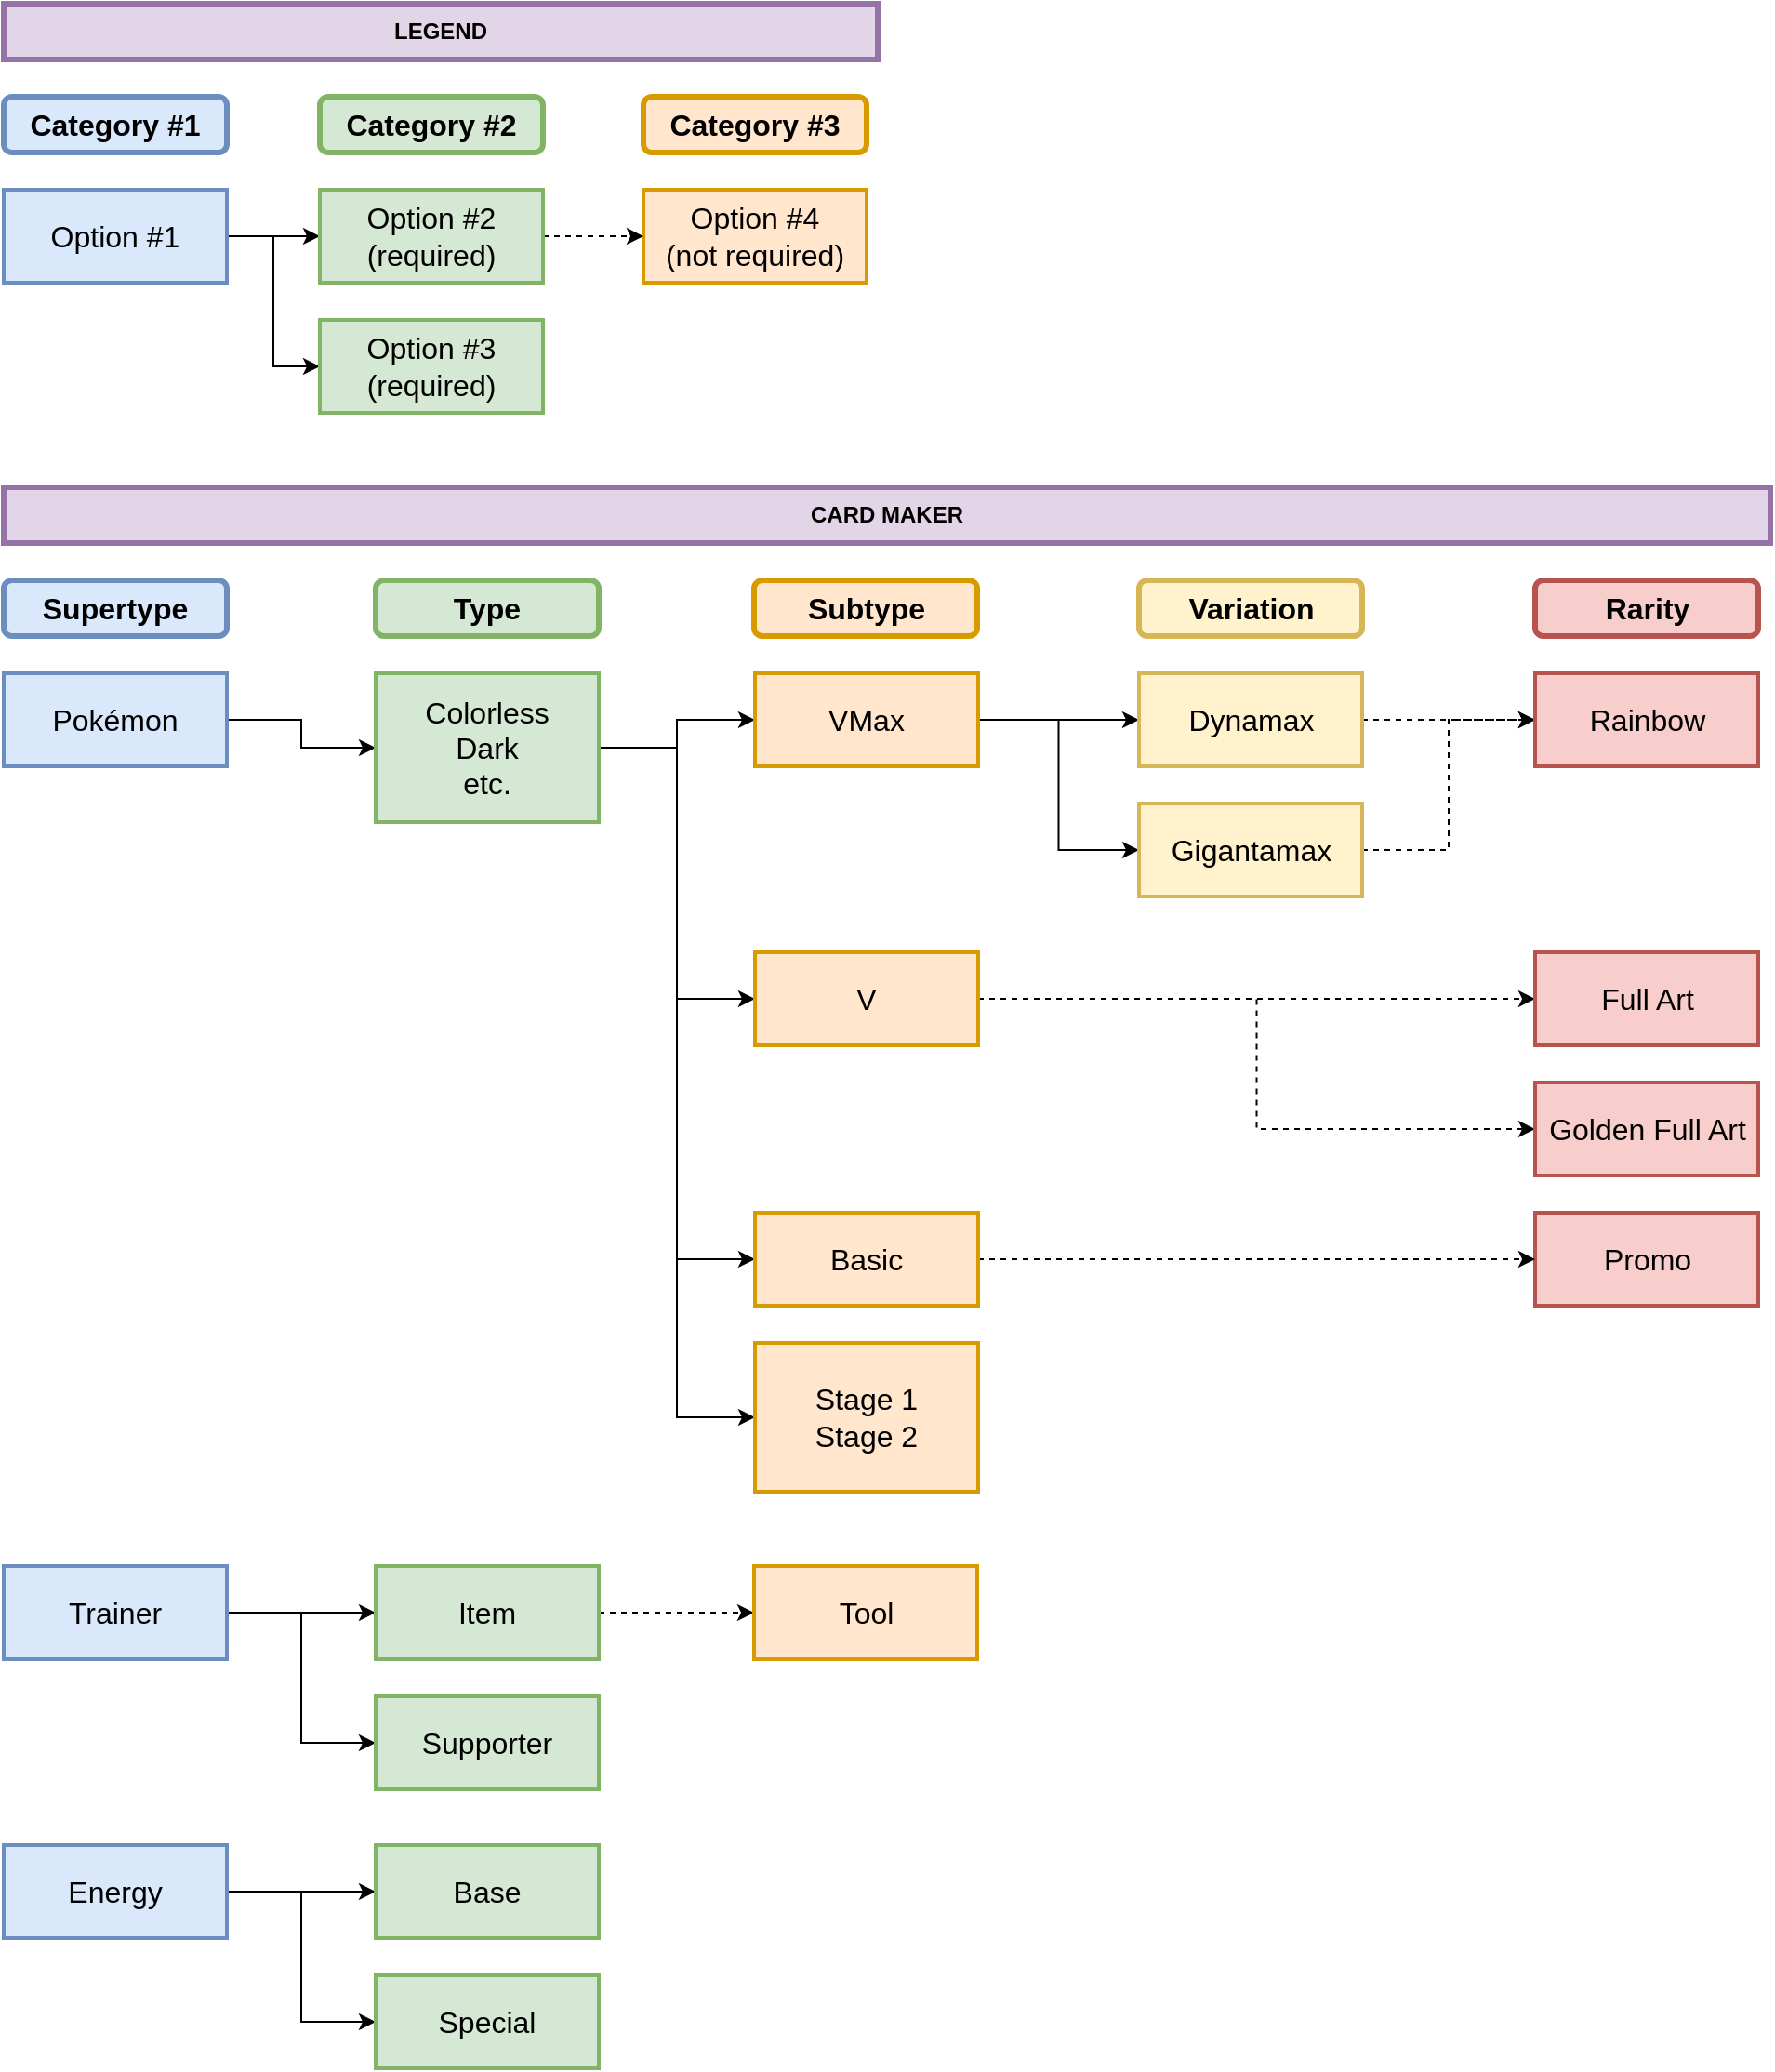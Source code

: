 <mxfile version="12.9.8" type="device"><diagram id="JXmVbYFFBvxb4UF1RCIq" name="Page-1"><mxGraphModel dx="1346" dy="877" grid="1" gridSize="10" guides="0" tooltips="1" connect="1" arrows="1" fold="1" page="1" pageScale="1" pageWidth="827" pageHeight="1169" math="0" shadow="0"><root><mxCell id="0"/><mxCell id="1" parent="0"/><mxCell id="v5wU_cb40lmyB2k2GXeG-25" style="edgeStyle=orthogonalEdgeStyle;rounded=0;orthogonalLoop=1;jettySize=auto;html=1;exitX=1;exitY=0.5;exitDx=0;exitDy=0;entryX=0;entryY=0.5;entryDx=0;entryDy=0;fontSize=16;" parent="1" source="v5wU_cb40lmyB2k2GXeG-1" target="v5wU_cb40lmyB2k2GXeG-21" edge="1"><mxGeometry relative="1" as="geometry"/></mxCell><mxCell id="v5wU_cb40lmyB2k2GXeG-26" style="edgeStyle=orthogonalEdgeStyle;rounded=0;orthogonalLoop=1;jettySize=auto;html=1;exitX=1;exitY=0.5;exitDx=0;exitDy=0;entryX=0;entryY=0.5;entryDx=0;entryDy=0;fontSize=16;" parent="1" source="v5wU_cb40lmyB2k2GXeG-1" target="v5wU_cb40lmyB2k2GXeG-22" edge="1"><mxGeometry relative="1" as="geometry"/></mxCell><mxCell id="v5wU_cb40lmyB2k2GXeG-1" value="Energy" style="rounded=0;whiteSpace=wrap;html=1;strokeWidth=2;fontSize=16;fillColor=#dae8fc;strokeColor=#6c8ebf;" parent="1" vertex="1"><mxGeometry x="10" y="1000" width="120" height="50" as="geometry"/></mxCell><mxCell id="v5wU_cb40lmyB2k2GXeG-3" value="Supertype" style="rounded=1;whiteSpace=wrap;html=1;strokeWidth=3;fontSize=16;fillColor=#dae8fc;strokeColor=#6c8ebf;fontStyle=1" parent="1" vertex="1"><mxGeometry x="10" y="320" width="120" height="30" as="geometry"/></mxCell><mxCell id="v5wU_cb40lmyB2k2GXeG-4" value="Type" style="rounded=1;whiteSpace=wrap;html=1;strokeWidth=3;fontSize=16;fillColor=#d5e8d4;strokeColor=#82b366;fontStyle=1" parent="1" vertex="1"><mxGeometry x="210" y="320" width="120" height="30" as="geometry"/></mxCell><mxCell id="v5wU_cb40lmyB2k2GXeG-6" value="Subtype" style="rounded=1;whiteSpace=wrap;html=1;strokeWidth=3;fontSize=16;fillColor=#ffe6cc;strokeColor=#d79b00;fontStyle=1" parent="1" vertex="1"><mxGeometry x="413.5" y="320" width="120" height="30" as="geometry"/></mxCell><mxCell id="v5wU_cb40lmyB2k2GXeG-7" value="Variation&lt;span style=&quot;color: rgba(0 , 0 , 0 , 0) ; font-family: monospace ; font-size: 0px ; white-space: nowrap&quot;&gt;%3CmxGraphModel%3E%3Croot%3E%3CmxCell%20id%3D%220%22%2F%3E%3CmxCell%20id%3D%221%22%20parent%3D%220%22%2F%3E%3CmxCell%20id%3D%222%22%20value%3D%22Stage%22%20style%3D%22rounded%3D1%3BwhiteSpace%3Dwrap%3Bhtml%3D1%3BstrokeWidth%3D2%3BfontSize%3D16%3B%22%20vertex%3D%221%22%20parent%3D%221%22%3E%3CmxGeometry%20x%3D%22620%22%20y%3D%2210%22%20width%3D%22120%22%20height%3D%2230%22%20as%3D%22geometry%22%2F%3E%3C%2FmxCell%3E%3C%2Froot%3E%3C%2FmxGraphModel%3E&lt;/span&gt;" style="rounded=1;whiteSpace=wrap;html=1;strokeWidth=3;fontSize=16;fillColor=#fff2cc;strokeColor=#d6b656;fontStyle=1" parent="1" vertex="1"><mxGeometry x="620.5" y="320" width="120" height="30" as="geometry"/></mxCell><mxCell id="v5wU_cb40lmyB2k2GXeG-10" value="Rarity" style="rounded=1;whiteSpace=wrap;html=1;strokeWidth=3;fontSize=16;fillColor=#f8cecc;strokeColor=#b85450;fontStyle=1" parent="1" vertex="1"><mxGeometry x="833.5" y="320" width="120" height="30" as="geometry"/></mxCell><mxCell id="v5wU_cb40lmyB2k2GXeG-18" style="edgeStyle=orthogonalEdgeStyle;rounded=0;orthogonalLoop=1;jettySize=auto;html=1;exitX=1;exitY=0.5;exitDx=0;exitDy=0;entryX=0;entryY=0.5;entryDx=0;entryDy=0;fontSize=16;" parent="1" source="v5wU_cb40lmyB2k2GXeG-12" target="v5wU_cb40lmyB2k2GXeG-14" edge="1"><mxGeometry relative="1" as="geometry"/></mxCell><mxCell id="v5wU_cb40lmyB2k2GXeG-12" value="Pokémon" style="rounded=0;whiteSpace=wrap;html=1;strokeWidth=2;fontSize=16;fillColor=#dae8fc;strokeColor=#6c8ebf;" parent="1" vertex="1"><mxGeometry x="10" y="370" width="120" height="50" as="geometry"/></mxCell><mxCell id="v5wU_cb40lmyB2k2GXeG-23" style="edgeStyle=orthogonalEdgeStyle;rounded=0;orthogonalLoop=1;jettySize=auto;html=1;exitX=1;exitY=0.5;exitDx=0;exitDy=0;entryX=0;entryY=0.5;entryDx=0;entryDy=0;fontSize=16;" parent="1" source="v5wU_cb40lmyB2k2GXeG-13" target="v5wU_cb40lmyB2k2GXeG-19" edge="1"><mxGeometry relative="1" as="geometry"/></mxCell><mxCell id="v5wU_cb40lmyB2k2GXeG-24" style="edgeStyle=orthogonalEdgeStyle;rounded=0;orthogonalLoop=1;jettySize=auto;html=1;exitX=1;exitY=0.5;exitDx=0;exitDy=0;entryX=0;entryY=0.5;entryDx=0;entryDy=0;fontSize=16;" parent="1" source="v5wU_cb40lmyB2k2GXeG-13" target="v5wU_cb40lmyB2k2GXeG-20" edge="1"><mxGeometry relative="1" as="geometry"/></mxCell><mxCell id="v5wU_cb40lmyB2k2GXeG-13" value="Trainer" style="rounded=0;whiteSpace=wrap;html=1;strokeWidth=2;fontSize=16;fillColor=#dae8fc;strokeColor=#6c8ebf;" parent="1" vertex="1"><mxGeometry x="10" y="850" width="120" height="50" as="geometry"/></mxCell><mxCell id="v5wU_cb40lmyB2k2GXeG-30" style="edgeStyle=orthogonalEdgeStyle;rounded=0;orthogonalLoop=1;jettySize=auto;html=1;exitX=1;exitY=0.5;exitDx=0;exitDy=0;fontSize=16;entryX=0;entryY=0.5;entryDx=0;entryDy=0;" parent="1" source="v5wU_cb40lmyB2k2GXeG-14" target="v5wU_cb40lmyB2k2GXeG-27" edge="1"><mxGeometry relative="1" as="geometry"/></mxCell><mxCell id="v5wU_cb40lmyB2k2GXeG-31" style="edgeStyle=orthogonalEdgeStyle;rounded=0;orthogonalLoop=1;jettySize=auto;html=1;exitX=1;exitY=0.5;exitDx=0;exitDy=0;entryX=0;entryY=0.5;entryDx=0;entryDy=0;fontSize=16;" parent="1" source="v5wU_cb40lmyB2k2GXeG-14" target="v5wU_cb40lmyB2k2GXeG-28" edge="1"><mxGeometry relative="1" as="geometry"/></mxCell><mxCell id="v5wU_cb40lmyB2k2GXeG-32" style="edgeStyle=orthogonalEdgeStyle;rounded=0;orthogonalLoop=1;jettySize=auto;html=1;exitX=1;exitY=0.5;exitDx=0;exitDy=0;entryX=0;entryY=0.5;entryDx=0;entryDy=0;fontSize=16;" parent="1" source="v5wU_cb40lmyB2k2GXeG-14" target="v5wU_cb40lmyB2k2GXeG-29" edge="1"><mxGeometry relative="1" as="geometry"/></mxCell><mxCell id="EONoCVXoGj15Q1xdV-Ta-10" style="edgeStyle=orthogonalEdgeStyle;rounded=0;orthogonalLoop=1;jettySize=auto;html=1;exitX=1;exitY=0.5;exitDx=0;exitDy=0;entryX=0;entryY=0.5;entryDx=0;entryDy=0;" edge="1" parent="1" source="v5wU_cb40lmyB2k2GXeG-14" target="EONoCVXoGj15Q1xdV-Ta-9"><mxGeometry relative="1" as="geometry"/></mxCell><mxCell id="v5wU_cb40lmyB2k2GXeG-14" value="Colorless&lt;br&gt;Dark&lt;br&gt;etc." style="rounded=0;whiteSpace=wrap;html=1;strokeWidth=2;fontSize=16;fillColor=#d5e8d4;strokeColor=#82b366;" parent="1" vertex="1"><mxGeometry x="210" y="370" width="120" height="80" as="geometry"/></mxCell><mxCell id="v5wU_cb40lmyB2k2GXeG-48" style="edgeStyle=orthogonalEdgeStyle;rounded=0;orthogonalLoop=1;jettySize=auto;html=1;exitX=1;exitY=0.5;exitDx=0;exitDy=0;entryX=0;entryY=0.5;entryDx=0;entryDy=0;fontSize=16;dashed=1;" parent="1" source="v5wU_cb40lmyB2k2GXeG-19" target="v5wU_cb40lmyB2k2GXeG-47" edge="1"><mxGeometry relative="1" as="geometry"/></mxCell><mxCell id="v5wU_cb40lmyB2k2GXeG-19" value="Item" style="rounded=0;whiteSpace=wrap;html=1;strokeWidth=2;fontSize=16;fillColor=#d5e8d4;strokeColor=#82b366;" parent="1" vertex="1"><mxGeometry x="210" y="850" width="120" height="50" as="geometry"/></mxCell><mxCell id="v5wU_cb40lmyB2k2GXeG-20" value="Supporter" style="rounded=0;whiteSpace=wrap;html=1;strokeWidth=2;fontSize=16;fillColor=#d5e8d4;strokeColor=#82b366;" parent="1" vertex="1"><mxGeometry x="210" y="920" width="120" height="50" as="geometry"/></mxCell><mxCell id="v5wU_cb40lmyB2k2GXeG-21" value="Base" style="rounded=0;whiteSpace=wrap;html=1;strokeWidth=2;fontSize=16;fillColor=#d5e8d4;strokeColor=#82b366;" parent="1" vertex="1"><mxGeometry x="210" y="1000" width="120" height="50" as="geometry"/></mxCell><mxCell id="v5wU_cb40lmyB2k2GXeG-22" value="Special" style="rounded=0;whiteSpace=wrap;html=1;strokeWidth=2;fontSize=16;fillColor=#d5e8d4;strokeColor=#82b366;" parent="1" vertex="1"><mxGeometry x="210" y="1070" width="120" height="50" as="geometry"/></mxCell><mxCell id="v5wU_cb40lmyB2k2GXeG-27" value="Stage 1&lt;br&gt;Stage 2" style="rounded=0;whiteSpace=wrap;html=1;strokeWidth=2;fontSize=16;fillColor=#ffe6cc;strokeColor=#d79b00;" parent="1" vertex="1"><mxGeometry x="414" y="730" width="120" height="80" as="geometry"/></mxCell><mxCell id="v5wU_cb40lmyB2k2GXeG-44" style="edgeStyle=orthogonalEdgeStyle;rounded=0;orthogonalLoop=1;jettySize=auto;html=1;exitX=1;exitY=0.5;exitDx=0;exitDy=0;entryX=0;entryY=0.5;entryDx=0;entryDy=0;fontSize=16;dashed=1;" parent="1" source="v5wU_cb40lmyB2k2GXeG-28" target="v5wU_cb40lmyB2k2GXeG-39" edge="1"><mxGeometry relative="1" as="geometry"/></mxCell><mxCell id="EONoCVXoGj15Q1xdV-Ta-3" style="edgeStyle=orthogonalEdgeStyle;rounded=0;orthogonalLoop=1;jettySize=auto;html=1;exitX=1;exitY=0.5;exitDx=0;exitDy=0;entryX=0;entryY=0.5;entryDx=0;entryDy=0;dashed=1;" edge="1" parent="1" source="v5wU_cb40lmyB2k2GXeG-28" target="v5wU_cb40lmyB2k2GXeG-40"><mxGeometry relative="1" as="geometry"/></mxCell><mxCell id="v5wU_cb40lmyB2k2GXeG-28" value="V" style="rounded=0;whiteSpace=wrap;html=1;strokeWidth=2;fontSize=16;fillColor=#ffe6cc;strokeColor=#d79b00;" parent="1" vertex="1"><mxGeometry x="414" y="520" width="120" height="50" as="geometry"/></mxCell><mxCell id="v5wU_cb40lmyB2k2GXeG-35" style="edgeStyle=orthogonalEdgeStyle;rounded=0;orthogonalLoop=1;jettySize=auto;html=1;exitX=1;exitY=0.5;exitDx=0;exitDy=0;entryX=0;entryY=0.5;entryDx=0;entryDy=0;fontSize=16;" parent="1" source="v5wU_cb40lmyB2k2GXeG-29" target="v5wU_cb40lmyB2k2GXeG-33" edge="1"><mxGeometry relative="1" as="geometry"/></mxCell><mxCell id="v5wU_cb40lmyB2k2GXeG-36" style="edgeStyle=orthogonalEdgeStyle;rounded=0;orthogonalLoop=1;jettySize=auto;html=1;exitX=1;exitY=0.5;exitDx=0;exitDy=0;entryX=0;entryY=0.5;entryDx=0;entryDy=0;fontSize=16;" parent="1" source="v5wU_cb40lmyB2k2GXeG-29" target="v5wU_cb40lmyB2k2GXeG-34" edge="1"><mxGeometry relative="1" as="geometry"/></mxCell><mxCell id="v5wU_cb40lmyB2k2GXeG-29" value="VMax" style="rounded=0;whiteSpace=wrap;html=1;strokeWidth=2;fontSize=16;fillColor=#ffe6cc;strokeColor=#d79b00;" parent="1" vertex="1"><mxGeometry x="414" y="370" width="120" height="50" as="geometry"/></mxCell><mxCell id="v5wU_cb40lmyB2k2GXeG-46" style="edgeStyle=orthogonalEdgeStyle;rounded=0;orthogonalLoop=1;jettySize=auto;html=1;exitX=1;exitY=0.5;exitDx=0;exitDy=0;entryX=0;entryY=0.5;entryDx=0;entryDy=0;fontSize=16;dashed=1;" parent="1" source="v5wU_cb40lmyB2k2GXeG-33" target="v5wU_cb40lmyB2k2GXeG-41" edge="1"><mxGeometry relative="1" as="geometry"/></mxCell><mxCell id="v5wU_cb40lmyB2k2GXeG-33" value="Dynamax&lt;span style=&quot;color: rgba(0 , 0 , 0 , 0) ; font-family: monospace ; font-size: 0px ; white-space: nowrap&quot;&gt;%3CmxGraphModel%3E%3Croot%3E%3CmxCell%20id%3D%220%22%2F%3E%3CmxCell%20id%3D%221%22%20parent%3D%220%22%2F%3E%3CmxCell%20id%3D%222%22%20value%3D%22V%22%20style%3D%22rounded%3D0%3BwhiteSpace%3Dwrap%3Bhtml%3D1%3BstrokeWidth%3D2%3BfontSize%3D16%3B%22%20vertex%3D%221%22%20parent%3D%221%22%3E%3CmxGeometry%20x%3D%22414%22%20y%3D%22180%22%20width%3D%22120%22%20height%3D%2250%22%20as%3D%22geometry%22%2F%3E%3C%2FmxCell%3E%3C%2Froot%3E%3C%2FmxGraphModel%3E&lt;/span&gt;" style="rounded=0;whiteSpace=wrap;html=1;strokeWidth=2;fontSize=16;fillColor=#fff2cc;strokeColor=#d6b656;" parent="1" vertex="1"><mxGeometry x="620.5" y="370" width="120" height="50" as="geometry"/></mxCell><mxCell id="v5wU_cb40lmyB2k2GXeG-42" style="edgeStyle=orthogonalEdgeStyle;rounded=0;orthogonalLoop=1;jettySize=auto;html=1;exitX=1;exitY=0.5;exitDx=0;exitDy=0;entryX=0;entryY=0.5;entryDx=0;entryDy=0;fontSize=16;dashed=1;" parent="1" source="v5wU_cb40lmyB2k2GXeG-34" target="v5wU_cb40lmyB2k2GXeG-41" edge="1"><mxGeometry relative="1" as="geometry"/></mxCell><mxCell id="v5wU_cb40lmyB2k2GXeG-34" value="Gigantamax" style="rounded=0;whiteSpace=wrap;html=1;strokeWidth=2;fontSize=16;fillColor=#fff2cc;strokeColor=#d6b656;" parent="1" vertex="1"><mxGeometry x="620.5" y="440" width="120" height="50" as="geometry"/></mxCell><mxCell id="v5wU_cb40lmyB2k2GXeG-38" value="Promo" style="rounded=0;whiteSpace=wrap;html=1;strokeWidth=2;fontSize=16;fillColor=#f8cecc;strokeColor=#b85450;" parent="1" vertex="1"><mxGeometry x="833.5" y="660" width="120" height="50" as="geometry"/></mxCell><mxCell id="v5wU_cb40lmyB2k2GXeG-39" value="Full Art" style="rounded=0;whiteSpace=wrap;html=1;strokeWidth=2;fontSize=16;fillColor=#f8cecc;strokeColor=#b85450;" parent="1" vertex="1"><mxGeometry x="833.5" y="520" width="120" height="50" as="geometry"/></mxCell><mxCell id="v5wU_cb40lmyB2k2GXeG-40" value="Golden Full Art" style="rounded=0;whiteSpace=wrap;html=1;strokeWidth=2;fontSize=16;fillColor=#f8cecc;strokeColor=#b85450;" parent="1" vertex="1"><mxGeometry x="833.5" y="590" width="120" height="50" as="geometry"/></mxCell><mxCell id="v5wU_cb40lmyB2k2GXeG-41" value="Rainbow" style="rounded=0;whiteSpace=wrap;html=1;strokeWidth=2;fontSize=16;fillColor=#f8cecc;strokeColor=#b85450;" parent="1" vertex="1"><mxGeometry x="833.5" y="370" width="120" height="50" as="geometry"/></mxCell><mxCell id="v5wU_cb40lmyB2k2GXeG-47" value="Tool" style="rounded=0;whiteSpace=wrap;html=1;strokeWidth=2;fontSize=16;fillColor=#ffe6cc;strokeColor=#d79b00;" parent="1" vertex="1"><mxGeometry x="413.5" y="850" width="120" height="50" as="geometry"/></mxCell><mxCell id="Kv3lqA4qOZqbO4NuQVtZ-2" value="Category #1" style="rounded=1;whiteSpace=wrap;html=1;strokeWidth=3;fontSize=16;fillColor=#dae8fc;strokeColor=#6c8ebf;fontStyle=1" parent="1" vertex="1"><mxGeometry x="10" y="60" width="120" height="30" as="geometry"/></mxCell><mxCell id="Kv3lqA4qOZqbO4NuQVtZ-8" style="edgeStyle=orthogonalEdgeStyle;rounded=0;orthogonalLoop=1;jettySize=auto;html=1;exitX=1;exitY=0.5;exitDx=0;exitDy=0;entryX=0;entryY=0.5;entryDx=0;entryDy=0;" parent="1" source="Kv3lqA4qOZqbO4NuQVtZ-4" target="Kv3lqA4qOZqbO4NuQVtZ-7" edge="1"><mxGeometry relative="1" as="geometry"/></mxCell><mxCell id="Kv3lqA4qOZqbO4NuQVtZ-13" style="edgeStyle=orthogonalEdgeStyle;rounded=0;orthogonalLoop=1;jettySize=auto;html=1;exitX=1;exitY=0.5;exitDx=0;exitDy=0;entryX=0;entryY=0.5;entryDx=0;entryDy=0;" parent="1" source="Kv3lqA4qOZqbO4NuQVtZ-4" target="Kv3lqA4qOZqbO4NuQVtZ-12" edge="1"><mxGeometry relative="1" as="geometry"/></mxCell><mxCell id="Kv3lqA4qOZqbO4NuQVtZ-4" value="Option #1" style="rounded=0;whiteSpace=wrap;html=1;strokeWidth=2;fontSize=16;fillColor=#dae8fc;strokeColor=#6c8ebf;" parent="1" vertex="1"><mxGeometry x="10" y="110" width="120" height="50" as="geometry"/></mxCell><mxCell id="Kv3lqA4qOZqbO4NuQVtZ-5" value="Option #4&lt;br&gt;(not required)" style="rounded=0;whiteSpace=wrap;html=1;strokeWidth=2;fontSize=16;fillColor=#ffe6cc;strokeColor=#d79b00;" parent="1" vertex="1"><mxGeometry x="354" y="110" width="120" height="50" as="geometry"/></mxCell><mxCell id="Kv3lqA4qOZqbO4NuQVtZ-9" style="edgeStyle=orthogonalEdgeStyle;rounded=0;orthogonalLoop=1;jettySize=auto;html=1;exitX=1;exitY=0.5;exitDx=0;exitDy=0;entryX=0;entryY=0.5;entryDx=0;entryDy=0;dashed=1;" parent="1" source="Kv3lqA4qOZqbO4NuQVtZ-7" target="Kv3lqA4qOZqbO4NuQVtZ-5" edge="1"><mxGeometry relative="1" as="geometry"/></mxCell><mxCell id="Kv3lqA4qOZqbO4NuQVtZ-7" value="Option #2&lt;br&gt;(required)" style="rounded=0;whiteSpace=wrap;html=1;strokeWidth=2;fontSize=16;fillColor=#d5e8d4;strokeColor=#82b366;" parent="1" vertex="1"><mxGeometry x="180" y="110" width="120" height="50" as="geometry"/></mxCell><mxCell id="Kv3lqA4qOZqbO4NuQVtZ-10" value="Category #2" style="rounded=1;whiteSpace=wrap;html=1;strokeWidth=3;fontSize=16;fillColor=#d5e8d4;strokeColor=#82b366;fontStyle=1" parent="1" vertex="1"><mxGeometry x="180" y="60" width="120" height="30" as="geometry"/></mxCell><mxCell id="Kv3lqA4qOZqbO4NuQVtZ-11" value="Category #3" style="rounded=1;whiteSpace=wrap;html=1;strokeWidth=3;fontSize=16;fillColor=#ffe6cc;strokeColor=#d79b00;fontStyle=1" parent="1" vertex="1"><mxGeometry x="354" y="60" width="120" height="30" as="geometry"/></mxCell><mxCell id="Kv3lqA4qOZqbO4NuQVtZ-12" value="Option #3&lt;br&gt;(required)" style="rounded=0;whiteSpace=wrap;html=1;strokeWidth=2;fontSize=16;fillColor=#d5e8d4;strokeColor=#82b366;" parent="1" vertex="1"><mxGeometry x="180" y="180" width="120" height="50" as="geometry"/></mxCell><mxCell id="Kv3lqA4qOZqbO4NuQVtZ-14" value="LEGEND" style="rounded=0;whiteSpace=wrap;html=1;fillColor=#e1d5e7;strokeColor=#9673a6;fontStyle=1;strokeWidth=3;" parent="1" vertex="1"><mxGeometry x="10" y="10" width="470" height="30" as="geometry"/></mxCell><mxCell id="Kv3lqA4qOZqbO4NuQVtZ-15" value="CARD MAKER" style="rounded=0;whiteSpace=wrap;html=1;fillColor=#e1d5e7;strokeColor=#9673a6;fontStyle=1;strokeWidth=3;" parent="1" vertex="1"><mxGeometry x="10" y="270" width="950" height="30" as="geometry"/></mxCell><mxCell id="EONoCVXoGj15Q1xdV-Ta-11" style="edgeStyle=orthogonalEdgeStyle;rounded=0;orthogonalLoop=1;jettySize=auto;html=1;exitX=1;exitY=0.5;exitDx=0;exitDy=0;entryX=0;entryY=0.5;entryDx=0;entryDy=0;dashed=1;" edge="1" parent="1" source="EONoCVXoGj15Q1xdV-Ta-9" target="v5wU_cb40lmyB2k2GXeG-38"><mxGeometry relative="1" as="geometry"/></mxCell><mxCell id="EONoCVXoGj15Q1xdV-Ta-9" value="Basic" style="rounded=0;whiteSpace=wrap;html=1;strokeWidth=2;fontSize=16;fillColor=#ffe6cc;strokeColor=#d79b00;" vertex="1" parent="1"><mxGeometry x="414" y="660" width="120" height="50" as="geometry"/></mxCell></root></mxGraphModel></diagram></mxfile>